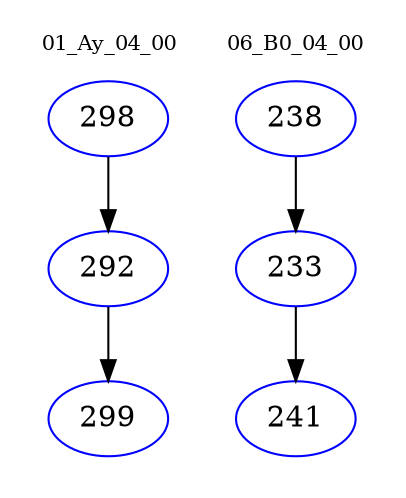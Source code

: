 digraph{
subgraph cluster_0 {
color = white
label = "01_Ay_04_00";
fontsize=10;
T0_298 [label="298", color="blue"]
T0_298 -> T0_292 [color="black"]
T0_292 [label="292", color="blue"]
T0_292 -> T0_299 [color="black"]
T0_299 [label="299", color="blue"]
}
subgraph cluster_1 {
color = white
label = "06_B0_04_00";
fontsize=10;
T1_238 [label="238", color="blue"]
T1_238 -> T1_233 [color="black"]
T1_233 [label="233", color="blue"]
T1_233 -> T1_241 [color="black"]
T1_241 [label="241", color="blue"]
}
}
